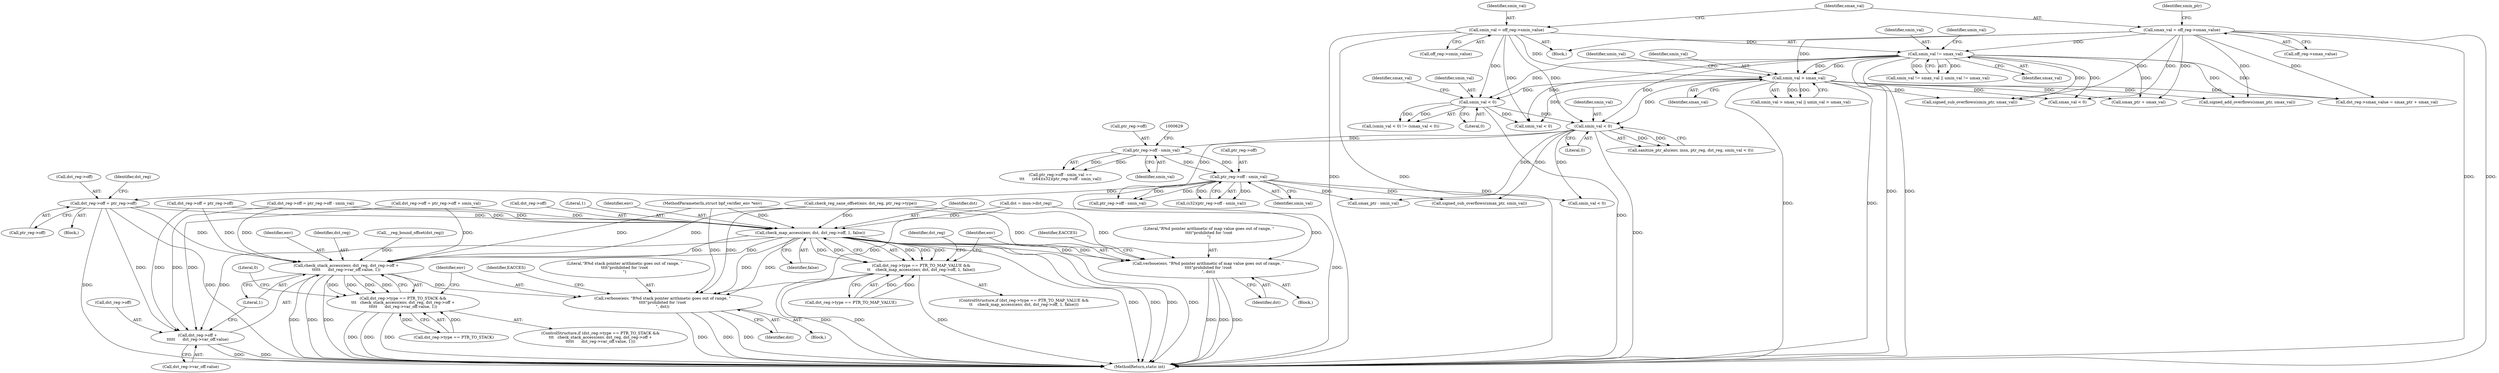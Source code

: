 digraph "0_linux_979d63d50c0c0f7bc537bf821e056cc9fe5abd38@pointer" {
"1000766" [label="(Call,dst_reg->off = ptr_reg->off)"];
"1000632" [label="(Call,ptr_reg->off - smin_val)"];
"1000623" [label="(Call,ptr_reg->off - smin_val)"];
"1000579" [label="(Call,smin_val < 0)"];
"1000234" [label="(Call,smin_val != smax_val)"];
"1000156" [label="(Call,smin_val = off_reg->smin_value)"];
"1000162" [label="(Call,smax_val = off_reg->smax_value)"];
"1000312" [label="(Call,smin_val < 0)"];
"1000241" [label="(Call,smin_val > smax_val)"];
"1000860" [label="(Call,check_map_access(env, dst, dst_reg->off, 1, false))"];
"1000854" [label="(Call,dst_reg->type == PTR_TO_MAP_VALUE &&\n\t\t    check_map_access(env, dst, dst_reg->off, 1, false))"];
"1000869" [label="(Call,verbose(env, \"R%d pointer arithmetic of map value goes out of range, \"\n\t\t\t\t\"prohibited for !root\n\", dst))"];
"1000884" [label="(Call,check_stack_access(env, dst_reg, dst_reg->off +\n\t\t\t\t\t      dst_reg->var_off.value, 1))"];
"1000878" [label="(Call,dst_reg->type == PTR_TO_STACK &&\n\t\t\t   check_stack_access(env, dst_reg, dst_reg->off +\n\t\t\t\t\t      dst_reg->var_off.value, 1))"];
"1000898" [label="(Call,verbose(env, \"R%d stack pointer arithmetic goes out of range, \"\n\t\t\t\t\"prohibited for !root\n\", dst))"];
"1000887" [label="(Call,dst_reg->off +\n\t\t\t\t\t      dst_reg->var_off.value)"];
"1000242" [label="(Identifier,smin_val)"];
"1000486" [label="(Call,smax_ptr + smax_val)"];
"1000243" [label="(Identifier,smax_val)"];
"1000315" [label="(Call,smax_val < 0)"];
"1000862" [label="(Identifier,dst)"];
"1000311" [label="(Call,(smin_val < 0) != (smax_val < 0))"];
"1000314" [label="(Literal,0)"];
"1000866" [label="(Literal,1)"];
"1000877" [label="(ControlStructure,if (dst_reg->type == PTR_TO_STACK &&\n\t\t\t   check_stack_access(env, dst_reg, dst_reg->off +\n\t\t\t\t\t      dst_reg->var_off.value, 1)))"];
"1000156" [label="(Call,smin_val = off_reg->smin_value)"];
"1000636" [label="(Identifier,smin_val)"];
"1000855" [label="(Call,dst_reg->type == PTR_TO_MAP_VALUE)"];
"1000861" [label="(Identifier,env)"];
"1000124" [label="(Block,)"];
"1000240" [label="(Call,smin_val > smax_val || umin_val > umax_val)"];
"1000162" [label="(Call,smax_val = off_reg->smax_value)"];
"1000867" [label="(Identifier,false)"];
"1000904" [label="(Identifier,EACCES)"];
"1000233" [label="(Call,smin_val != smax_val || umin_val != umax_val)"];
"1000241" [label="(Call,smin_val > smax_val)"];
"1000313" [label="(Identifier,smin_val)"];
"1000234" [label="(Call,smin_val != smax_val)"];
"1000793" [label="(Call,smin_val < 0)"];
"1000906" [label="(Literal,0)"];
"1000887" [label="(Call,dst_reg->off +\n\t\t\t\t\t      dst_reg->var_off.value)"];
"1000581" [label="(Literal,0)"];
"1000236" [label="(Identifier,smax_val)"];
"1000897" [label="(Block,)"];
"1000766" [label="(Call,dst_reg->off = ptr_reg->off)"];
"1000120" [label="(MethodParameterIn,struct bpf_verifier_env *env)"];
"1000164" [label="(Call,off_reg->smax_value)"];
"1000672" [label="(Call,dst_reg->off = ptr_reg->off - smin_val)"];
"1000169" [label="(Identifier,smin_ptr)"];
"1000245" [label="(Identifier,umin_val)"];
"1000853" [label="(ControlStructure,if (dst_reg->type == PTR_TO_MAP_VALUE &&\n\t\t    check_map_access(env, dst, dst_reg->off, 1, false)))"];
"1000872" [label="(Identifier,dst)"];
"1000869" [label="(Call,verbose(env, \"R%d pointer arithmetic of map value goes out of range, \"\n\t\t\t\t\"prohibited for !root\n\", dst))"];
"1000863" [label="(Call,dst_reg->off)"];
"1000854" [label="(Call,dst_reg->type == PTR_TO_MAP_VALUE &&\n\t\t    check_map_access(env, dst, dst_reg->off, 1, false))"];
"1000624" [label="(Call,ptr_reg->off)"];
"1000482" [label="(Call,dst_reg->smax_value = smax_ptr + smax_val)"];
"1000845" [label="(Call,__reg_bound_offset(dst_reg))"];
"1000870" [label="(Identifier,env)"];
"1000721" [label="(Call,smax_ptr - smin_val)"];
"1000901" [label="(Identifier,dst)"];
"1000437" [label="(Call,dst_reg->off = ptr_reg->off + smin_val)"];
"1000891" [label="(Call,dst_reg->var_off.value)"];
"1000622" [label="(Call,ptr_reg->off - smin_val ==\n\t\t\t      (s64)(s32)(ptr_reg->off - smin_val))"];
"1000767" [label="(Call,dst_reg->off)"];
"1000157" [label="(Identifier,smin_val)"];
"1000204" [label="(Call,dst = insn->dst_reg)"];
"1000574" [label="(Call,sanitize_ptr_alu(env, insn, ptr_reg, dst_reg, smin_val < 0))"];
"1000875" [label="(Identifier,EACCES)"];
"1000888" [label="(Call,dst_reg->off)"];
"1000860" [label="(Call,check_map_access(env, dst, dst_reg->off, 1, false))"];
"1000539" [label="(Call,dst_reg->off = ptr_reg->off)"];
"1000885" [label="(Identifier,env)"];
"1000623" [label="(Call,ptr_reg->off - smin_val)"];
"1000896" [label="(Literal,1)"];
"1000368" [label="(Block,)"];
"1000158" [label="(Call,off_reg->smin_value)"];
"1000886" [label="(Identifier,dst_reg)"];
"1000579" [label="(Call,smin_val < 0)"];
"1000881" [label="(Identifier,dst_reg)"];
"1000691" [label="(Call,signed_sub_overflows(smin_ptr, smax_val))"];
"1000316" [label="(Identifier,smax_val)"];
"1000633" [label="(Call,ptr_reg->off)"];
"1000627" [label="(Identifier,smin_val)"];
"1000900" [label="(Literal,\"R%d stack pointer arithmetic goes out of range, \"\n\t\t\t\t\"prohibited for !root\n\")"];
"1000868" [label="(Block,)"];
"1000775" [label="(Identifier,dst_reg)"];
"1000694" [label="(Call,signed_sub_overflows(smax_ptr, smin_val))"];
"1000871" [label="(Literal,\"R%d pointer arithmetic of map value goes out of range, \"\n\t\t\t\t\"prohibited for !root\n\")"];
"1000884" [label="(Call,check_stack_access(env, dst_reg, dst_reg->off +\n\t\t\t\t\t      dst_reg->var_off.value, 1))"];
"1000898" [label="(Call,verbose(env, \"R%d stack pointer arithmetic goes out of range, \"\n\t\t\t\t\"prohibited for !root\n\", dst))"];
"1000879" [label="(Call,dst_reg->type == PTR_TO_STACK)"];
"1000312" [label="(Call,smin_val < 0)"];
"1000907" [label="(MethodReturn,static int)"];
"1000632" [label="(Call,ptr_reg->off - smin_val)"];
"1000878" [label="(Call,dst_reg->type == PTR_TO_STACK &&\n\t\t\t   check_stack_access(env, dst_reg, dst_reg->off +\n\t\t\t\t\t      dst_reg->var_off.value, 1))"];
"1000377" [label="(Call,smin_val < 0)"];
"1000630" [label="(Call,(s32)(ptr_reg->off - smin_val))"];
"1000163" [label="(Identifier,smax_val)"];
"1000235" [label="(Identifier,smin_val)"];
"1000676" [label="(Call,ptr_reg->off - smin_val)"];
"1000580" [label="(Identifier,smin_val)"];
"1000238" [label="(Identifier,umin_val)"];
"1000832" [label="(Call,check_reg_sane_offset(env, dst_reg, ptr_reg->type))"];
"1000459" [label="(Call,signed_add_overflows(smax_ptr, smax_val))"];
"1000770" [label="(Call,ptr_reg->off)"];
"1000899" [label="(Identifier,env)"];
"1000766" -> "1000368"  [label="AST: "];
"1000766" -> "1000770"  [label="CFG: "];
"1000767" -> "1000766"  [label="AST: "];
"1000770" -> "1000766"  [label="AST: "];
"1000775" -> "1000766"  [label="CFG: "];
"1000766" -> "1000907"  [label="DDG: "];
"1000766" -> "1000907"  [label="DDG: "];
"1000632" -> "1000766"  [label="DDG: "];
"1000766" -> "1000860"  [label="DDG: "];
"1000766" -> "1000884"  [label="DDG: "];
"1000766" -> "1000887"  [label="DDG: "];
"1000632" -> "1000630"  [label="AST: "];
"1000632" -> "1000636"  [label="CFG: "];
"1000633" -> "1000632"  [label="AST: "];
"1000636" -> "1000632"  [label="AST: "];
"1000630" -> "1000632"  [label="CFG: "];
"1000632" -> "1000907"  [label="DDG: "];
"1000632" -> "1000630"  [label="DDG: "];
"1000632" -> "1000630"  [label="DDG: "];
"1000623" -> "1000632"  [label="DDG: "];
"1000623" -> "1000632"  [label="DDG: "];
"1000632" -> "1000676"  [label="DDG: "];
"1000632" -> "1000676"  [label="DDG: "];
"1000632" -> "1000694"  [label="DDG: "];
"1000632" -> "1000721"  [label="DDG: "];
"1000632" -> "1000793"  [label="DDG: "];
"1000623" -> "1000622"  [label="AST: "];
"1000623" -> "1000627"  [label="CFG: "];
"1000624" -> "1000623"  [label="AST: "];
"1000627" -> "1000623"  [label="AST: "];
"1000629" -> "1000623"  [label="CFG: "];
"1000623" -> "1000622"  [label="DDG: "];
"1000623" -> "1000622"  [label="DDG: "];
"1000579" -> "1000623"  [label="DDG: "];
"1000579" -> "1000574"  [label="AST: "];
"1000579" -> "1000581"  [label="CFG: "];
"1000580" -> "1000579"  [label="AST: "];
"1000581" -> "1000579"  [label="AST: "];
"1000574" -> "1000579"  [label="CFG: "];
"1000579" -> "1000907"  [label="DDG: "];
"1000579" -> "1000574"  [label="DDG: "];
"1000579" -> "1000574"  [label="DDG: "];
"1000234" -> "1000579"  [label="DDG: "];
"1000156" -> "1000579"  [label="DDG: "];
"1000312" -> "1000579"  [label="DDG: "];
"1000241" -> "1000579"  [label="DDG: "];
"1000579" -> "1000676"  [label="DDG: "];
"1000579" -> "1000694"  [label="DDG: "];
"1000579" -> "1000721"  [label="DDG: "];
"1000579" -> "1000793"  [label="DDG: "];
"1000234" -> "1000233"  [label="AST: "];
"1000234" -> "1000236"  [label="CFG: "];
"1000235" -> "1000234"  [label="AST: "];
"1000236" -> "1000234"  [label="AST: "];
"1000238" -> "1000234"  [label="CFG: "];
"1000233" -> "1000234"  [label="CFG: "];
"1000234" -> "1000907"  [label="DDG: "];
"1000234" -> "1000907"  [label="DDG: "];
"1000234" -> "1000233"  [label="DDG: "];
"1000234" -> "1000233"  [label="DDG: "];
"1000156" -> "1000234"  [label="DDG: "];
"1000162" -> "1000234"  [label="DDG: "];
"1000234" -> "1000241"  [label="DDG: "];
"1000234" -> "1000241"  [label="DDG: "];
"1000234" -> "1000312"  [label="DDG: "];
"1000234" -> "1000315"  [label="DDG: "];
"1000234" -> "1000377"  [label="DDG: "];
"1000234" -> "1000459"  [label="DDG: "];
"1000234" -> "1000482"  [label="DDG: "];
"1000234" -> "1000486"  [label="DDG: "];
"1000234" -> "1000691"  [label="DDG: "];
"1000156" -> "1000124"  [label="AST: "];
"1000156" -> "1000158"  [label="CFG: "];
"1000157" -> "1000156"  [label="AST: "];
"1000158" -> "1000156"  [label="AST: "];
"1000163" -> "1000156"  [label="CFG: "];
"1000156" -> "1000907"  [label="DDG: "];
"1000156" -> "1000907"  [label="DDG: "];
"1000156" -> "1000241"  [label="DDG: "];
"1000156" -> "1000312"  [label="DDG: "];
"1000156" -> "1000377"  [label="DDG: "];
"1000162" -> "1000124"  [label="AST: "];
"1000162" -> "1000164"  [label="CFG: "];
"1000163" -> "1000162"  [label="AST: "];
"1000164" -> "1000162"  [label="AST: "];
"1000169" -> "1000162"  [label="CFG: "];
"1000162" -> "1000907"  [label="DDG: "];
"1000162" -> "1000907"  [label="DDG: "];
"1000162" -> "1000241"  [label="DDG: "];
"1000162" -> "1000315"  [label="DDG: "];
"1000162" -> "1000459"  [label="DDG: "];
"1000162" -> "1000482"  [label="DDG: "];
"1000162" -> "1000486"  [label="DDG: "];
"1000162" -> "1000691"  [label="DDG: "];
"1000312" -> "1000311"  [label="AST: "];
"1000312" -> "1000314"  [label="CFG: "];
"1000313" -> "1000312"  [label="AST: "];
"1000314" -> "1000312"  [label="AST: "];
"1000316" -> "1000312"  [label="CFG: "];
"1000312" -> "1000907"  [label="DDG: "];
"1000312" -> "1000311"  [label="DDG: "];
"1000312" -> "1000311"  [label="DDG: "];
"1000241" -> "1000312"  [label="DDG: "];
"1000312" -> "1000377"  [label="DDG: "];
"1000241" -> "1000240"  [label="AST: "];
"1000241" -> "1000243"  [label="CFG: "];
"1000242" -> "1000241"  [label="AST: "];
"1000243" -> "1000241"  [label="AST: "];
"1000245" -> "1000241"  [label="CFG: "];
"1000240" -> "1000241"  [label="CFG: "];
"1000241" -> "1000907"  [label="DDG: "];
"1000241" -> "1000907"  [label="DDG: "];
"1000241" -> "1000240"  [label="DDG: "];
"1000241" -> "1000240"  [label="DDG: "];
"1000241" -> "1000315"  [label="DDG: "];
"1000241" -> "1000377"  [label="DDG: "];
"1000241" -> "1000459"  [label="DDG: "];
"1000241" -> "1000482"  [label="DDG: "];
"1000241" -> "1000486"  [label="DDG: "];
"1000241" -> "1000691"  [label="DDG: "];
"1000860" -> "1000854"  [label="AST: "];
"1000860" -> "1000867"  [label="CFG: "];
"1000861" -> "1000860"  [label="AST: "];
"1000862" -> "1000860"  [label="AST: "];
"1000863" -> "1000860"  [label="AST: "];
"1000866" -> "1000860"  [label="AST: "];
"1000867" -> "1000860"  [label="AST: "];
"1000854" -> "1000860"  [label="CFG: "];
"1000860" -> "1000907"  [label="DDG: "];
"1000860" -> "1000907"  [label="DDG: "];
"1000860" -> "1000907"  [label="DDG: "];
"1000860" -> "1000907"  [label="DDG: "];
"1000860" -> "1000854"  [label="DDG: "];
"1000860" -> "1000854"  [label="DDG: "];
"1000860" -> "1000854"  [label="DDG: "];
"1000860" -> "1000854"  [label="DDG: "];
"1000860" -> "1000854"  [label="DDG: "];
"1000832" -> "1000860"  [label="DDG: "];
"1000120" -> "1000860"  [label="DDG: "];
"1000204" -> "1000860"  [label="DDG: "];
"1000539" -> "1000860"  [label="DDG: "];
"1000437" -> "1000860"  [label="DDG: "];
"1000672" -> "1000860"  [label="DDG: "];
"1000860" -> "1000869"  [label="DDG: "];
"1000860" -> "1000869"  [label="DDG: "];
"1000860" -> "1000884"  [label="DDG: "];
"1000860" -> "1000884"  [label="DDG: "];
"1000860" -> "1000887"  [label="DDG: "];
"1000860" -> "1000898"  [label="DDG: "];
"1000860" -> "1000898"  [label="DDG: "];
"1000854" -> "1000853"  [label="AST: "];
"1000854" -> "1000855"  [label="CFG: "];
"1000855" -> "1000854"  [label="AST: "];
"1000870" -> "1000854"  [label="CFG: "];
"1000881" -> "1000854"  [label="CFG: "];
"1000854" -> "1000907"  [label="DDG: "];
"1000854" -> "1000907"  [label="DDG: "];
"1000854" -> "1000907"  [label="DDG: "];
"1000855" -> "1000854"  [label="DDG: "];
"1000855" -> "1000854"  [label="DDG: "];
"1000869" -> "1000868"  [label="AST: "];
"1000869" -> "1000872"  [label="CFG: "];
"1000870" -> "1000869"  [label="AST: "];
"1000871" -> "1000869"  [label="AST: "];
"1000872" -> "1000869"  [label="AST: "];
"1000875" -> "1000869"  [label="CFG: "];
"1000869" -> "1000907"  [label="DDG: "];
"1000869" -> "1000907"  [label="DDG: "];
"1000869" -> "1000907"  [label="DDG: "];
"1000832" -> "1000869"  [label="DDG: "];
"1000120" -> "1000869"  [label="DDG: "];
"1000204" -> "1000869"  [label="DDG: "];
"1000884" -> "1000878"  [label="AST: "];
"1000884" -> "1000896"  [label="CFG: "];
"1000885" -> "1000884"  [label="AST: "];
"1000886" -> "1000884"  [label="AST: "];
"1000887" -> "1000884"  [label="AST: "];
"1000896" -> "1000884"  [label="AST: "];
"1000878" -> "1000884"  [label="CFG: "];
"1000884" -> "1000907"  [label="DDG: "];
"1000884" -> "1000907"  [label="DDG: "];
"1000884" -> "1000907"  [label="DDG: "];
"1000884" -> "1000878"  [label="DDG: "];
"1000884" -> "1000878"  [label="DDG: "];
"1000884" -> "1000878"  [label="DDG: "];
"1000884" -> "1000878"  [label="DDG: "];
"1000832" -> "1000884"  [label="DDG: "];
"1000120" -> "1000884"  [label="DDG: "];
"1000845" -> "1000884"  [label="DDG: "];
"1000539" -> "1000884"  [label="DDG: "];
"1000437" -> "1000884"  [label="DDG: "];
"1000672" -> "1000884"  [label="DDG: "];
"1000884" -> "1000898"  [label="DDG: "];
"1000878" -> "1000877"  [label="AST: "];
"1000878" -> "1000879"  [label="CFG: "];
"1000879" -> "1000878"  [label="AST: "];
"1000899" -> "1000878"  [label="CFG: "];
"1000906" -> "1000878"  [label="CFG: "];
"1000878" -> "1000907"  [label="DDG: "];
"1000878" -> "1000907"  [label="DDG: "];
"1000878" -> "1000907"  [label="DDG: "];
"1000879" -> "1000878"  [label="DDG: "];
"1000879" -> "1000878"  [label="DDG: "];
"1000898" -> "1000897"  [label="AST: "];
"1000898" -> "1000901"  [label="CFG: "];
"1000899" -> "1000898"  [label="AST: "];
"1000900" -> "1000898"  [label="AST: "];
"1000901" -> "1000898"  [label="AST: "];
"1000904" -> "1000898"  [label="CFG: "];
"1000898" -> "1000907"  [label="DDG: "];
"1000898" -> "1000907"  [label="DDG: "];
"1000898" -> "1000907"  [label="DDG: "];
"1000832" -> "1000898"  [label="DDG: "];
"1000120" -> "1000898"  [label="DDG: "];
"1000204" -> "1000898"  [label="DDG: "];
"1000887" -> "1000891"  [label="CFG: "];
"1000888" -> "1000887"  [label="AST: "];
"1000891" -> "1000887"  [label="AST: "];
"1000896" -> "1000887"  [label="CFG: "];
"1000887" -> "1000907"  [label="DDG: "];
"1000887" -> "1000907"  [label="DDG: "];
"1000539" -> "1000887"  [label="DDG: "];
"1000437" -> "1000887"  [label="DDG: "];
"1000672" -> "1000887"  [label="DDG: "];
}
